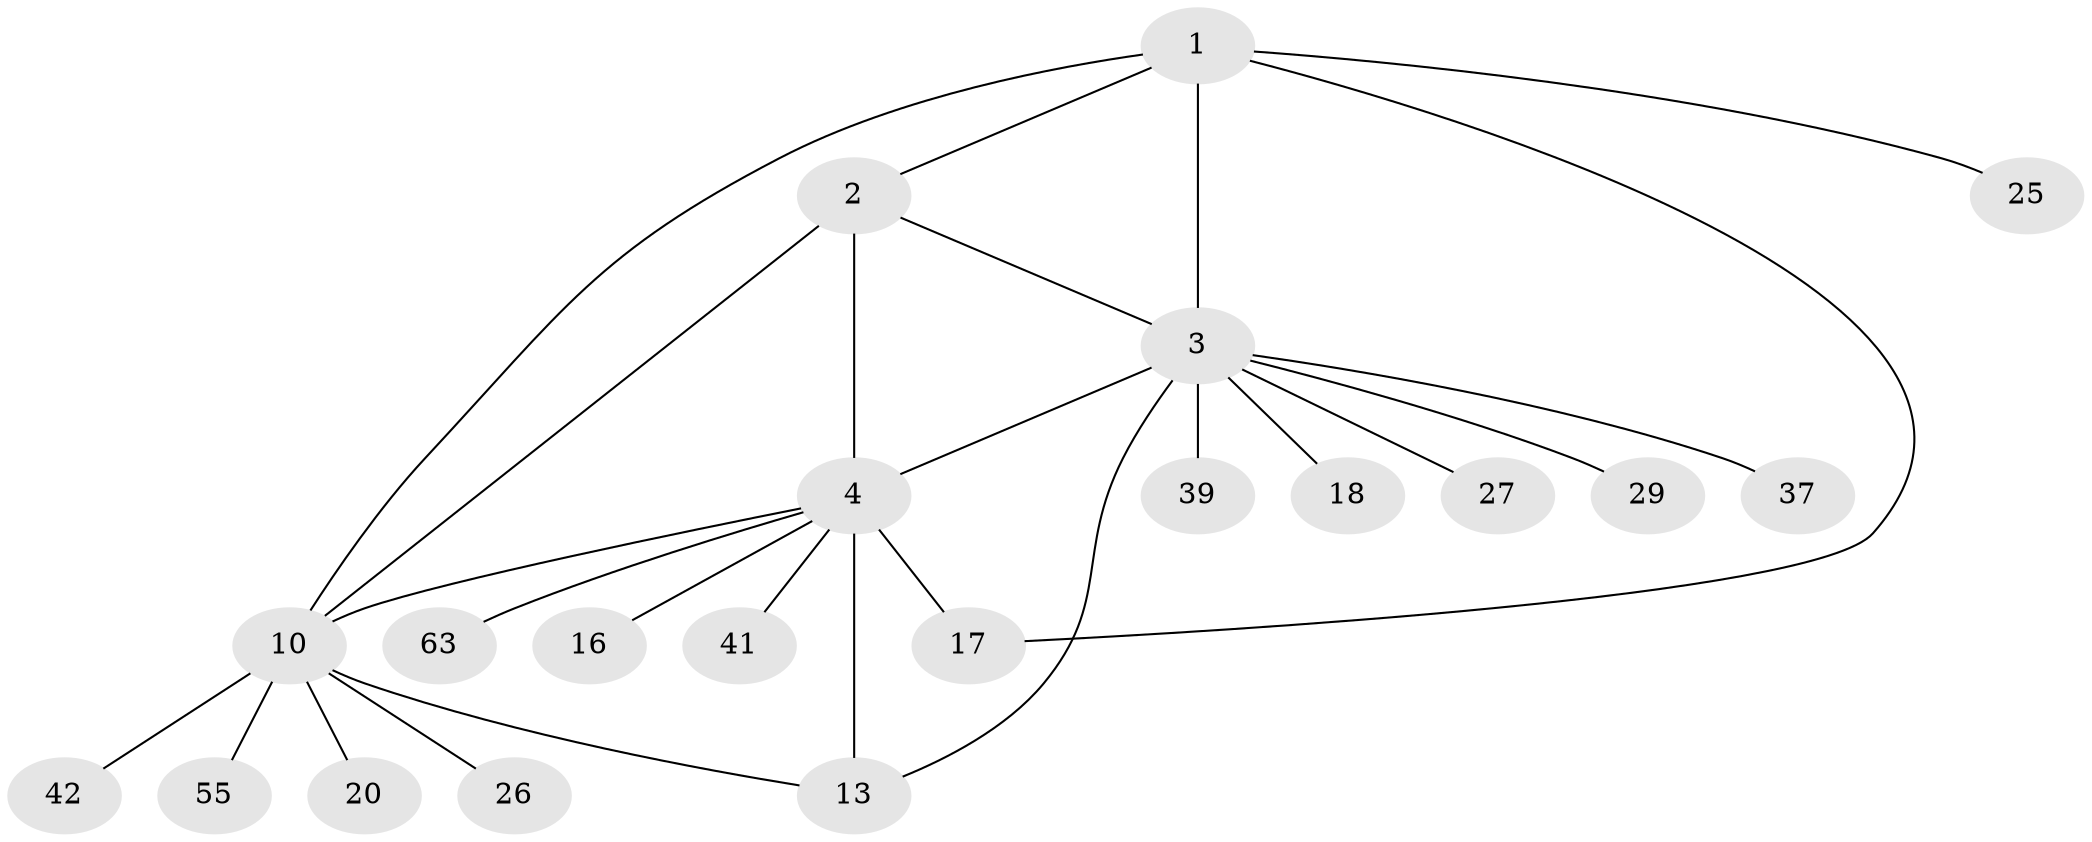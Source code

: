 // original degree distribution, {6: 0.043478260869565216, 5: 0.043478260869565216, 10: 0.014492753623188406, 3: 0.07246376811594203, 4: 0.07246376811594203, 12: 0.014492753623188406, 8: 0.028985507246376812, 2: 0.21739130434782608, 1: 0.4927536231884058}
// Generated by graph-tools (version 1.1) at 2025/19/03/04/25 18:19:51]
// undirected, 20 vertices, 26 edges
graph export_dot {
graph [start="1"]
  node [color=gray90,style=filled];
  1 [super="+54"];
  2 [super="+43+9"];
  3 [super="+30+51+66+14+34"];
  4 [super="+5+38+6"];
  10 [super="+48+11"];
  13 [super="+35"];
  16 [super="+22"];
  17 [super="+21"];
  18;
  20;
  25;
  26 [super="+61+47"];
  27 [super="+45+32"];
  29;
  37;
  39;
  41;
  42;
  55;
  63;
  1 -- 2;
  1 -- 3;
  1 -- 17;
  1 -- 25;
  1 -- 10;
  2 -- 3;
  2 -- 10;
  2 -- 4 [weight=4];
  3 -- 18;
  3 -- 39;
  3 -- 4;
  3 -- 29;
  3 -- 37;
  3 -- 27;
  3 -- 13 [weight=2];
  4 -- 16;
  4 -- 17 [weight=2];
  4 -- 41;
  4 -- 10 [weight=2];
  4 -- 13 [weight=2];
  4 -- 63;
  10 -- 42;
  10 -- 13;
  10 -- 20;
  10 -- 55;
  10 -- 26;
}
